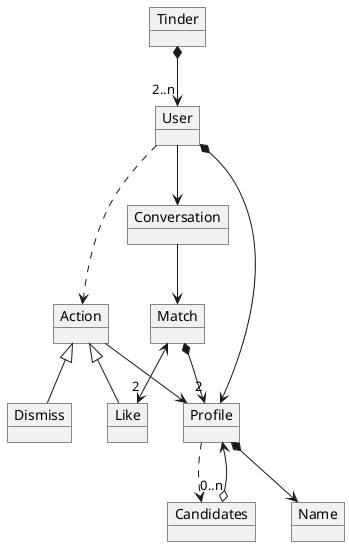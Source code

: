 @startuml

object Tinder
object Match
object Like
object Dismiss
object Action
object Candidates
object User
object Profile
object Name
object Conversation

User ..> Action
User *--> Profile

Tinder *--> "2..n" User
Profile *--> Name

Like -up-|> Action
Dismiss -up-|> Action
Candidates "0..n" o-down-> Profile

Profile ..> Candidates
Conversation --> Match

Action --> Profile
Match *--> "2" Profile
Match <--> "2" Like

User --> Conversation

@enduml